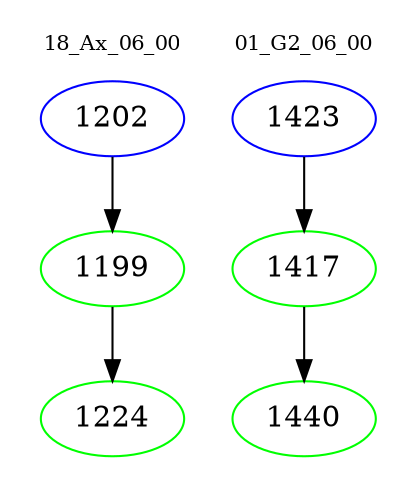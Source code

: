 digraph{
subgraph cluster_0 {
color = white
label = "18_Ax_06_00";
fontsize=10;
T0_1202 [label="1202", color="blue"]
T0_1202 -> T0_1199 [color="black"]
T0_1199 [label="1199", color="green"]
T0_1199 -> T0_1224 [color="black"]
T0_1224 [label="1224", color="green"]
}
subgraph cluster_1 {
color = white
label = "01_G2_06_00";
fontsize=10;
T1_1423 [label="1423", color="blue"]
T1_1423 -> T1_1417 [color="black"]
T1_1417 [label="1417", color="green"]
T1_1417 -> T1_1440 [color="black"]
T1_1440 [label="1440", color="green"]
}
}
